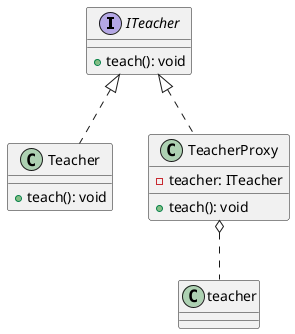 @startuml

interface ITeacher{
    + teach(): void
}

class Teacher{
    + teach(): void
}

class TeacherProxy{
    - teacher: ITeacher
    + teach(): void
}

ITeacher <|.. Teacher
ITeacher <|.. TeacherProxy
TeacherProxy o.. teacher

@enduml